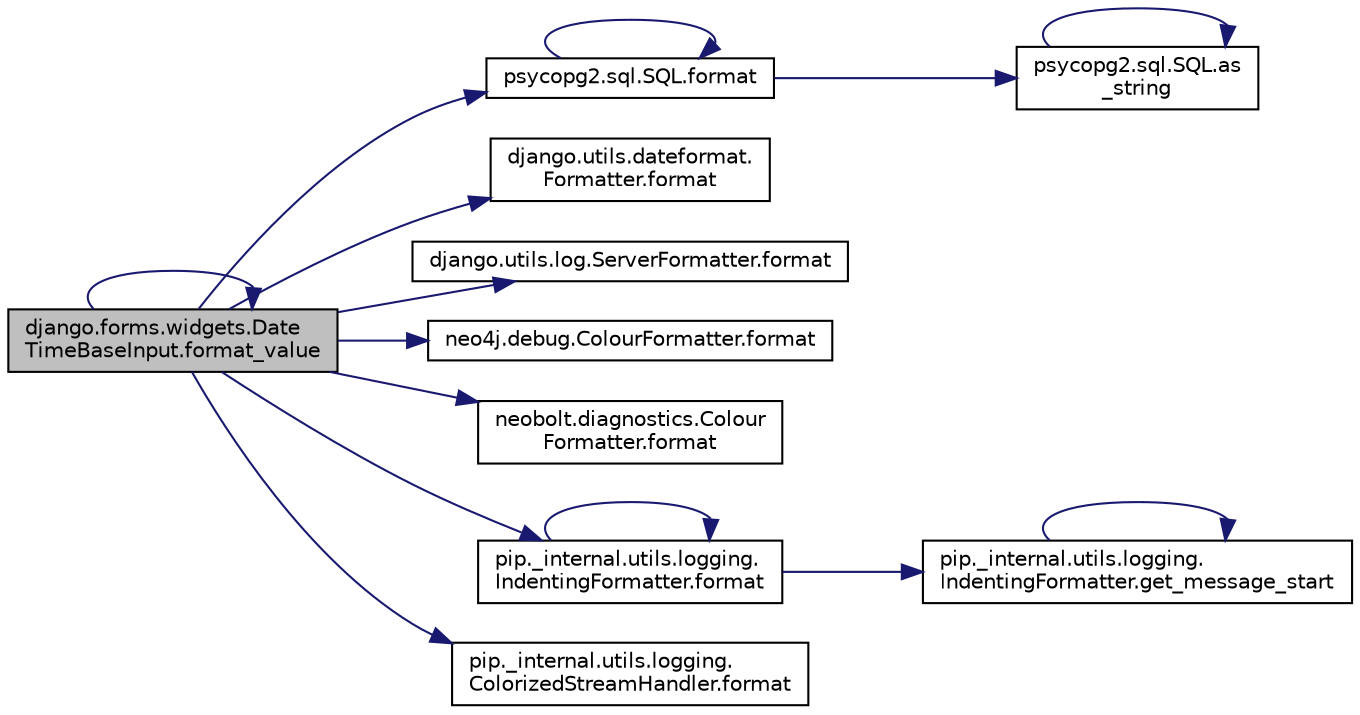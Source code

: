 digraph "django.forms.widgets.DateTimeBaseInput.format_value"
{
 // LATEX_PDF_SIZE
  edge [fontname="Helvetica",fontsize="10",labelfontname="Helvetica",labelfontsize="10"];
  node [fontname="Helvetica",fontsize="10",shape=record];
  rankdir="LR";
  Node1 [label="django.forms.widgets.Date\lTimeBaseInput.format_value",height=0.2,width=0.4,color="black", fillcolor="grey75", style="filled", fontcolor="black",tooltip=" "];
  Node1 -> Node2 [color="midnightblue",fontsize="10",style="solid",fontname="Helvetica"];
  Node2 [label="psycopg2.sql.SQL.format",height=0.2,width=0.4,color="black", fillcolor="white", style="filled",URL="$de/d43/classpsycopg2_1_1sql_1_1_s_q_l.html#a7eaebc5350213c19a6ea332ec4ccfb0b",tooltip=" "];
  Node2 -> Node3 [color="midnightblue",fontsize="10",style="solid",fontname="Helvetica"];
  Node3 [label="psycopg2.sql.SQL.as\l_string",height=0.2,width=0.4,color="black", fillcolor="white", style="filled",URL="$de/d43/classpsycopg2_1_1sql_1_1_s_q_l.html#a8fa701e4315e347a6474279880e9ef4f",tooltip=" "];
  Node3 -> Node3 [color="midnightblue",fontsize="10",style="solid",fontname="Helvetica"];
  Node2 -> Node2 [color="midnightblue",fontsize="10",style="solid",fontname="Helvetica"];
  Node1 -> Node4 [color="midnightblue",fontsize="10",style="solid",fontname="Helvetica"];
  Node4 [label="django.utils.dateformat.\lFormatter.format",height=0.2,width=0.4,color="black", fillcolor="white", style="filled",URL="$df/dec/classdjango_1_1utils_1_1dateformat_1_1_formatter.html#a38e26a1608eccfb1b5612c4048c5a25b",tooltip=" "];
  Node1 -> Node5 [color="midnightblue",fontsize="10",style="solid",fontname="Helvetica"];
  Node5 [label="django.utils.log.ServerFormatter.format",height=0.2,width=0.4,color="black", fillcolor="white", style="filled",URL="$d5/d98/classdjango_1_1utils_1_1log_1_1_server_formatter.html#a7cd259c9021dd6d8a3a37ccb5afa5076",tooltip=" "];
  Node1 -> Node6 [color="midnightblue",fontsize="10",style="solid",fontname="Helvetica"];
  Node6 [label="neo4j.debug.ColourFormatter.format",height=0.2,width=0.4,color="black", fillcolor="white", style="filled",URL="$d3/d9b/classneo4j_1_1debug_1_1_colour_formatter.html#ae524b2b73d6ae883b3786f33dc16b060",tooltip=" "];
  Node1 -> Node7 [color="midnightblue",fontsize="10",style="solid",fontname="Helvetica"];
  Node7 [label="neobolt.diagnostics.Colour\lFormatter.format",height=0.2,width=0.4,color="black", fillcolor="white", style="filled",URL="$d0/d6a/classneobolt_1_1diagnostics_1_1_colour_formatter.html#aad5777e3df4695a2c69705b8e928ccdc",tooltip=" "];
  Node1 -> Node8 [color="midnightblue",fontsize="10",style="solid",fontname="Helvetica"];
  Node8 [label="pip._internal.utils.logging.\lIndentingFormatter.format",height=0.2,width=0.4,color="black", fillcolor="white", style="filled",URL="$d5/df2/classpip_1_1__internal_1_1utils_1_1logging_1_1_indenting_formatter.html#a5d4332f67f315773e40b095d9873f690",tooltip=" "];
  Node8 -> Node8 [color="midnightblue",fontsize="10",style="solid",fontname="Helvetica"];
  Node8 -> Node9 [color="midnightblue",fontsize="10",style="solid",fontname="Helvetica"];
  Node9 [label="pip._internal.utils.logging.\lIndentingFormatter.get_message_start",height=0.2,width=0.4,color="black", fillcolor="white", style="filled",URL="$d5/df2/classpip_1_1__internal_1_1utils_1_1logging_1_1_indenting_formatter.html#afb5ccf6041a37cf3487c2b08bc31ef5f",tooltip=" "];
  Node9 -> Node9 [color="midnightblue",fontsize="10",style="solid",fontname="Helvetica"];
  Node1 -> Node10 [color="midnightblue",fontsize="10",style="solid",fontname="Helvetica"];
  Node10 [label="pip._internal.utils.logging.\lColorizedStreamHandler.format",height=0.2,width=0.4,color="black", fillcolor="white", style="filled",URL="$d8/db2/classpip_1_1__internal_1_1utils_1_1logging_1_1_colorized_stream_handler.html#ab486689630cd72874c843dc410954bf6",tooltip=" "];
  Node1 -> Node1 [color="midnightblue",fontsize="10",style="solid",fontname="Helvetica"];
}
